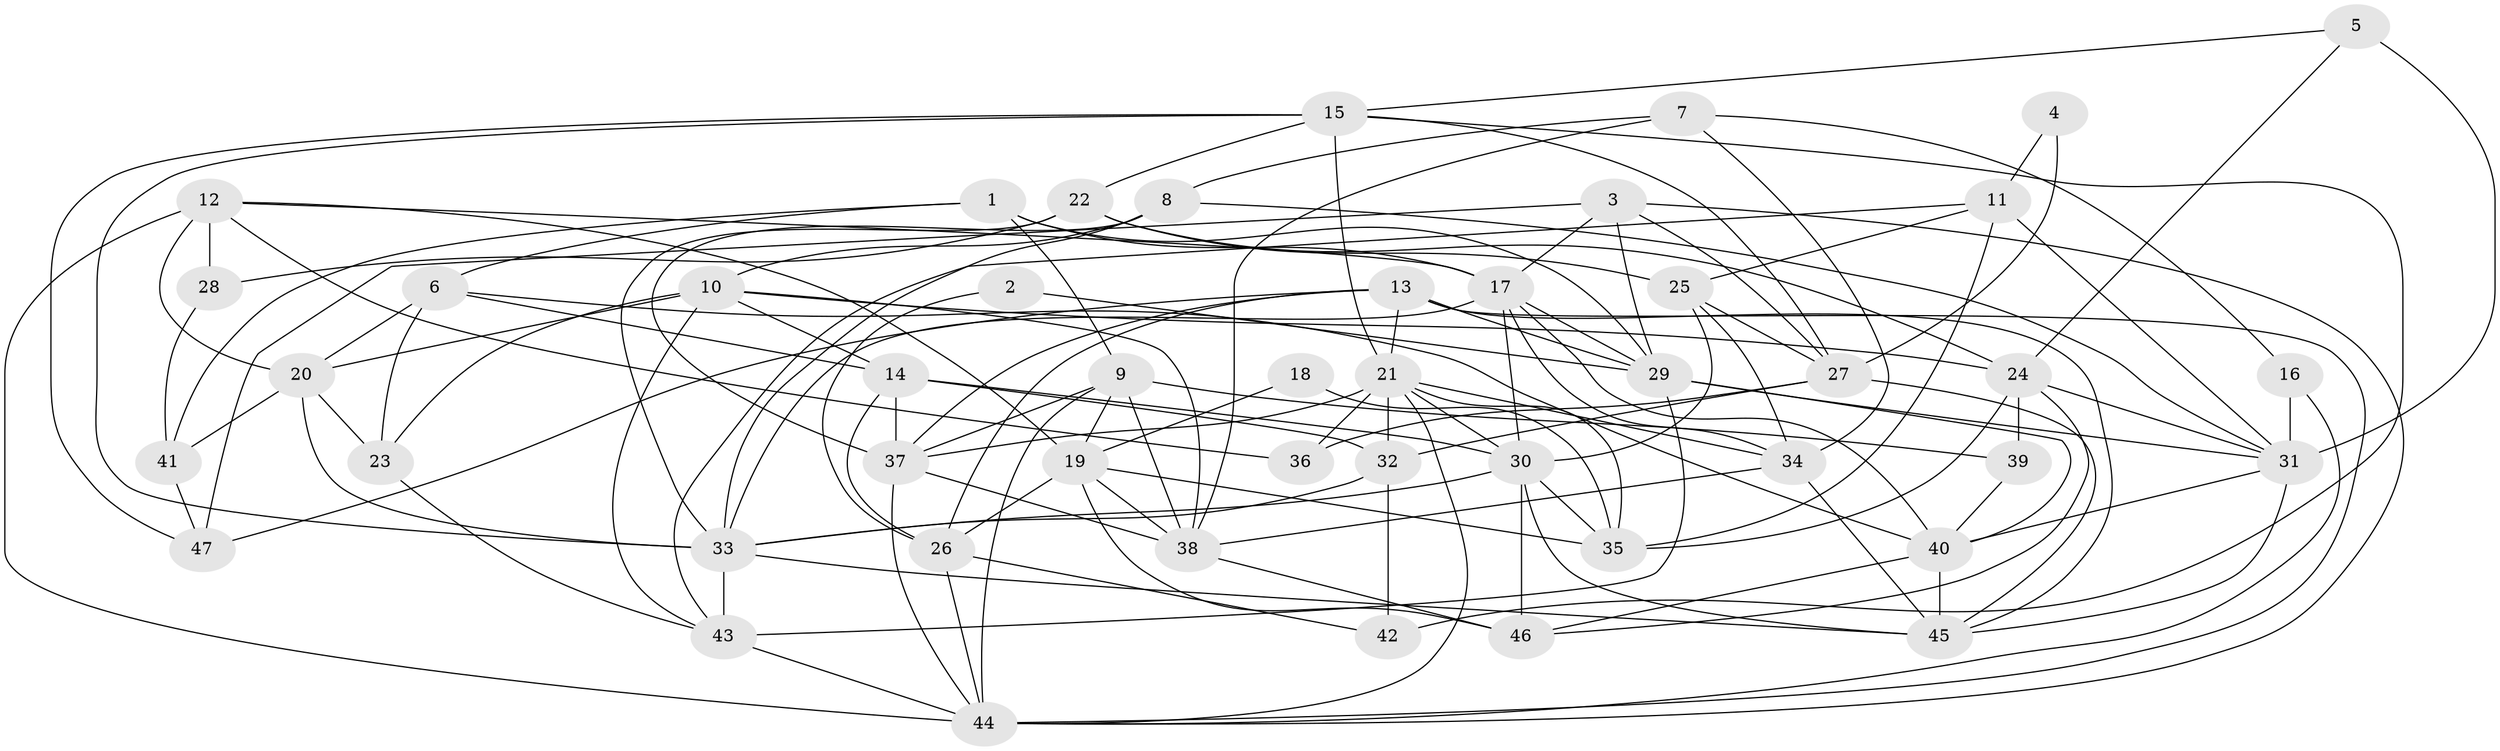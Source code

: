 // original degree distribution, {4: 0.2127659574468085, 3: 0.2978723404255319, 7: 0.0425531914893617, 5: 0.2127659574468085, 2: 0.13829787234042554, 6: 0.07446808510638298, 8: 0.02127659574468085}
// Generated by graph-tools (version 1.1) at 2025/02/03/09/25 03:02:14]
// undirected, 47 vertices, 131 edges
graph export_dot {
graph [start="1"]
  node [color=gray90,style=filled];
  1;
  2;
  3;
  4;
  5;
  6;
  7;
  8;
  9;
  10;
  11;
  12;
  13;
  14;
  15;
  16;
  17;
  18;
  19;
  20;
  21;
  22;
  23;
  24;
  25;
  26;
  27;
  28;
  29;
  30;
  31;
  32;
  33;
  34;
  35;
  36;
  37;
  38;
  39;
  40;
  41;
  42;
  43;
  44;
  45;
  46;
  47;
  1 -- 6 [weight=1.0];
  1 -- 9 [weight=1.0];
  1 -- 17 [weight=1.0];
  1 -- 29 [weight=2.0];
  1 -- 41 [weight=1.0];
  2 -- 26 [weight=1.0];
  2 -- 29 [weight=1.0];
  3 -- 17 [weight=1.0];
  3 -- 27 [weight=1.0];
  3 -- 29 [weight=1.0];
  3 -- 44 [weight=1.0];
  3 -- 47 [weight=1.0];
  4 -- 11 [weight=1.0];
  4 -- 27 [weight=1.0];
  5 -- 15 [weight=1.0];
  5 -- 24 [weight=1.0];
  5 -- 31 [weight=1.0];
  6 -- 14 [weight=2.0];
  6 -- 20 [weight=1.0];
  6 -- 23 [weight=1.0];
  6 -- 40 [weight=1.0];
  7 -- 8 [weight=1.0];
  7 -- 16 [weight=1.0];
  7 -- 34 [weight=1.0];
  7 -- 38 [weight=1.0];
  8 -- 10 [weight=1.0];
  8 -- 31 [weight=1.0];
  8 -- 33 [weight=1.0];
  8 -- 37 [weight=1.0];
  9 -- 19 [weight=1.0];
  9 -- 37 [weight=1.0];
  9 -- 38 [weight=1.0];
  9 -- 39 [weight=1.0];
  9 -- 44 [weight=1.0];
  10 -- 14 [weight=1.0];
  10 -- 20 [weight=1.0];
  10 -- 23 [weight=1.0];
  10 -- 24 [weight=1.0];
  10 -- 38 [weight=2.0];
  10 -- 43 [weight=1.0];
  11 -- 25 [weight=1.0];
  11 -- 31 [weight=1.0];
  11 -- 35 [weight=1.0];
  11 -- 43 [weight=1.0];
  12 -- 17 [weight=1.0];
  12 -- 19 [weight=1.0];
  12 -- 20 [weight=1.0];
  12 -- 28 [weight=1.0];
  12 -- 36 [weight=1.0];
  12 -- 44 [weight=2.0];
  13 -- 21 [weight=1.0];
  13 -- 26 [weight=1.0];
  13 -- 29 [weight=1.0];
  13 -- 37 [weight=1.0];
  13 -- 44 [weight=1.0];
  13 -- 45 [weight=1.0];
  13 -- 47 [weight=1.0];
  14 -- 26 [weight=1.0];
  14 -- 30 [weight=1.0];
  14 -- 32 [weight=1.0];
  14 -- 37 [weight=1.0];
  15 -- 21 [weight=1.0];
  15 -- 22 [weight=1.0];
  15 -- 27 [weight=1.0];
  15 -- 33 [weight=1.0];
  15 -- 42 [weight=1.0];
  15 -- 47 [weight=1.0];
  16 -- 31 [weight=1.0];
  16 -- 44 [weight=1.0];
  17 -- 29 [weight=1.0];
  17 -- 30 [weight=1.0];
  17 -- 33 [weight=1.0];
  17 -- 34 [weight=1.0];
  17 -- 40 [weight=1.0];
  18 -- 19 [weight=1.0];
  18 -- 35 [weight=2.0];
  19 -- 26 [weight=1.0];
  19 -- 35 [weight=1.0];
  19 -- 38 [weight=1.0];
  19 -- 46 [weight=1.0];
  20 -- 23 [weight=1.0];
  20 -- 33 [weight=1.0];
  20 -- 41 [weight=1.0];
  21 -- 30 [weight=1.0];
  21 -- 32 [weight=1.0];
  21 -- 34 [weight=1.0];
  21 -- 35 [weight=1.0];
  21 -- 36 [weight=1.0];
  21 -- 37 [weight=2.0];
  21 -- 44 [weight=1.0];
  22 -- 24 [weight=1.0];
  22 -- 25 [weight=1.0];
  22 -- 28 [weight=1.0];
  22 -- 33 [weight=1.0];
  23 -- 43 [weight=1.0];
  24 -- 31 [weight=1.0];
  24 -- 35 [weight=1.0];
  24 -- 39 [weight=1.0];
  24 -- 46 [weight=1.0];
  25 -- 27 [weight=1.0];
  25 -- 30 [weight=1.0];
  25 -- 34 [weight=1.0];
  26 -- 42 [weight=1.0];
  26 -- 44 [weight=1.0];
  27 -- 32 [weight=1.0];
  27 -- 36 [weight=2.0];
  27 -- 45 [weight=1.0];
  28 -- 41 [weight=1.0];
  29 -- 31 [weight=1.0];
  29 -- 40 [weight=1.0];
  29 -- 43 [weight=2.0];
  30 -- 33 [weight=1.0];
  30 -- 35 [weight=1.0];
  30 -- 45 [weight=1.0];
  30 -- 46 [weight=1.0];
  31 -- 40 [weight=1.0];
  31 -- 45 [weight=1.0];
  32 -- 33 [weight=1.0];
  32 -- 42 [weight=1.0];
  33 -- 43 [weight=1.0];
  33 -- 45 [weight=1.0];
  34 -- 38 [weight=1.0];
  34 -- 45 [weight=1.0];
  37 -- 38 [weight=1.0];
  37 -- 44 [weight=1.0];
  38 -- 46 [weight=2.0];
  39 -- 40 [weight=1.0];
  40 -- 45 [weight=1.0];
  40 -- 46 [weight=1.0];
  41 -- 47 [weight=1.0];
  43 -- 44 [weight=1.0];
}
